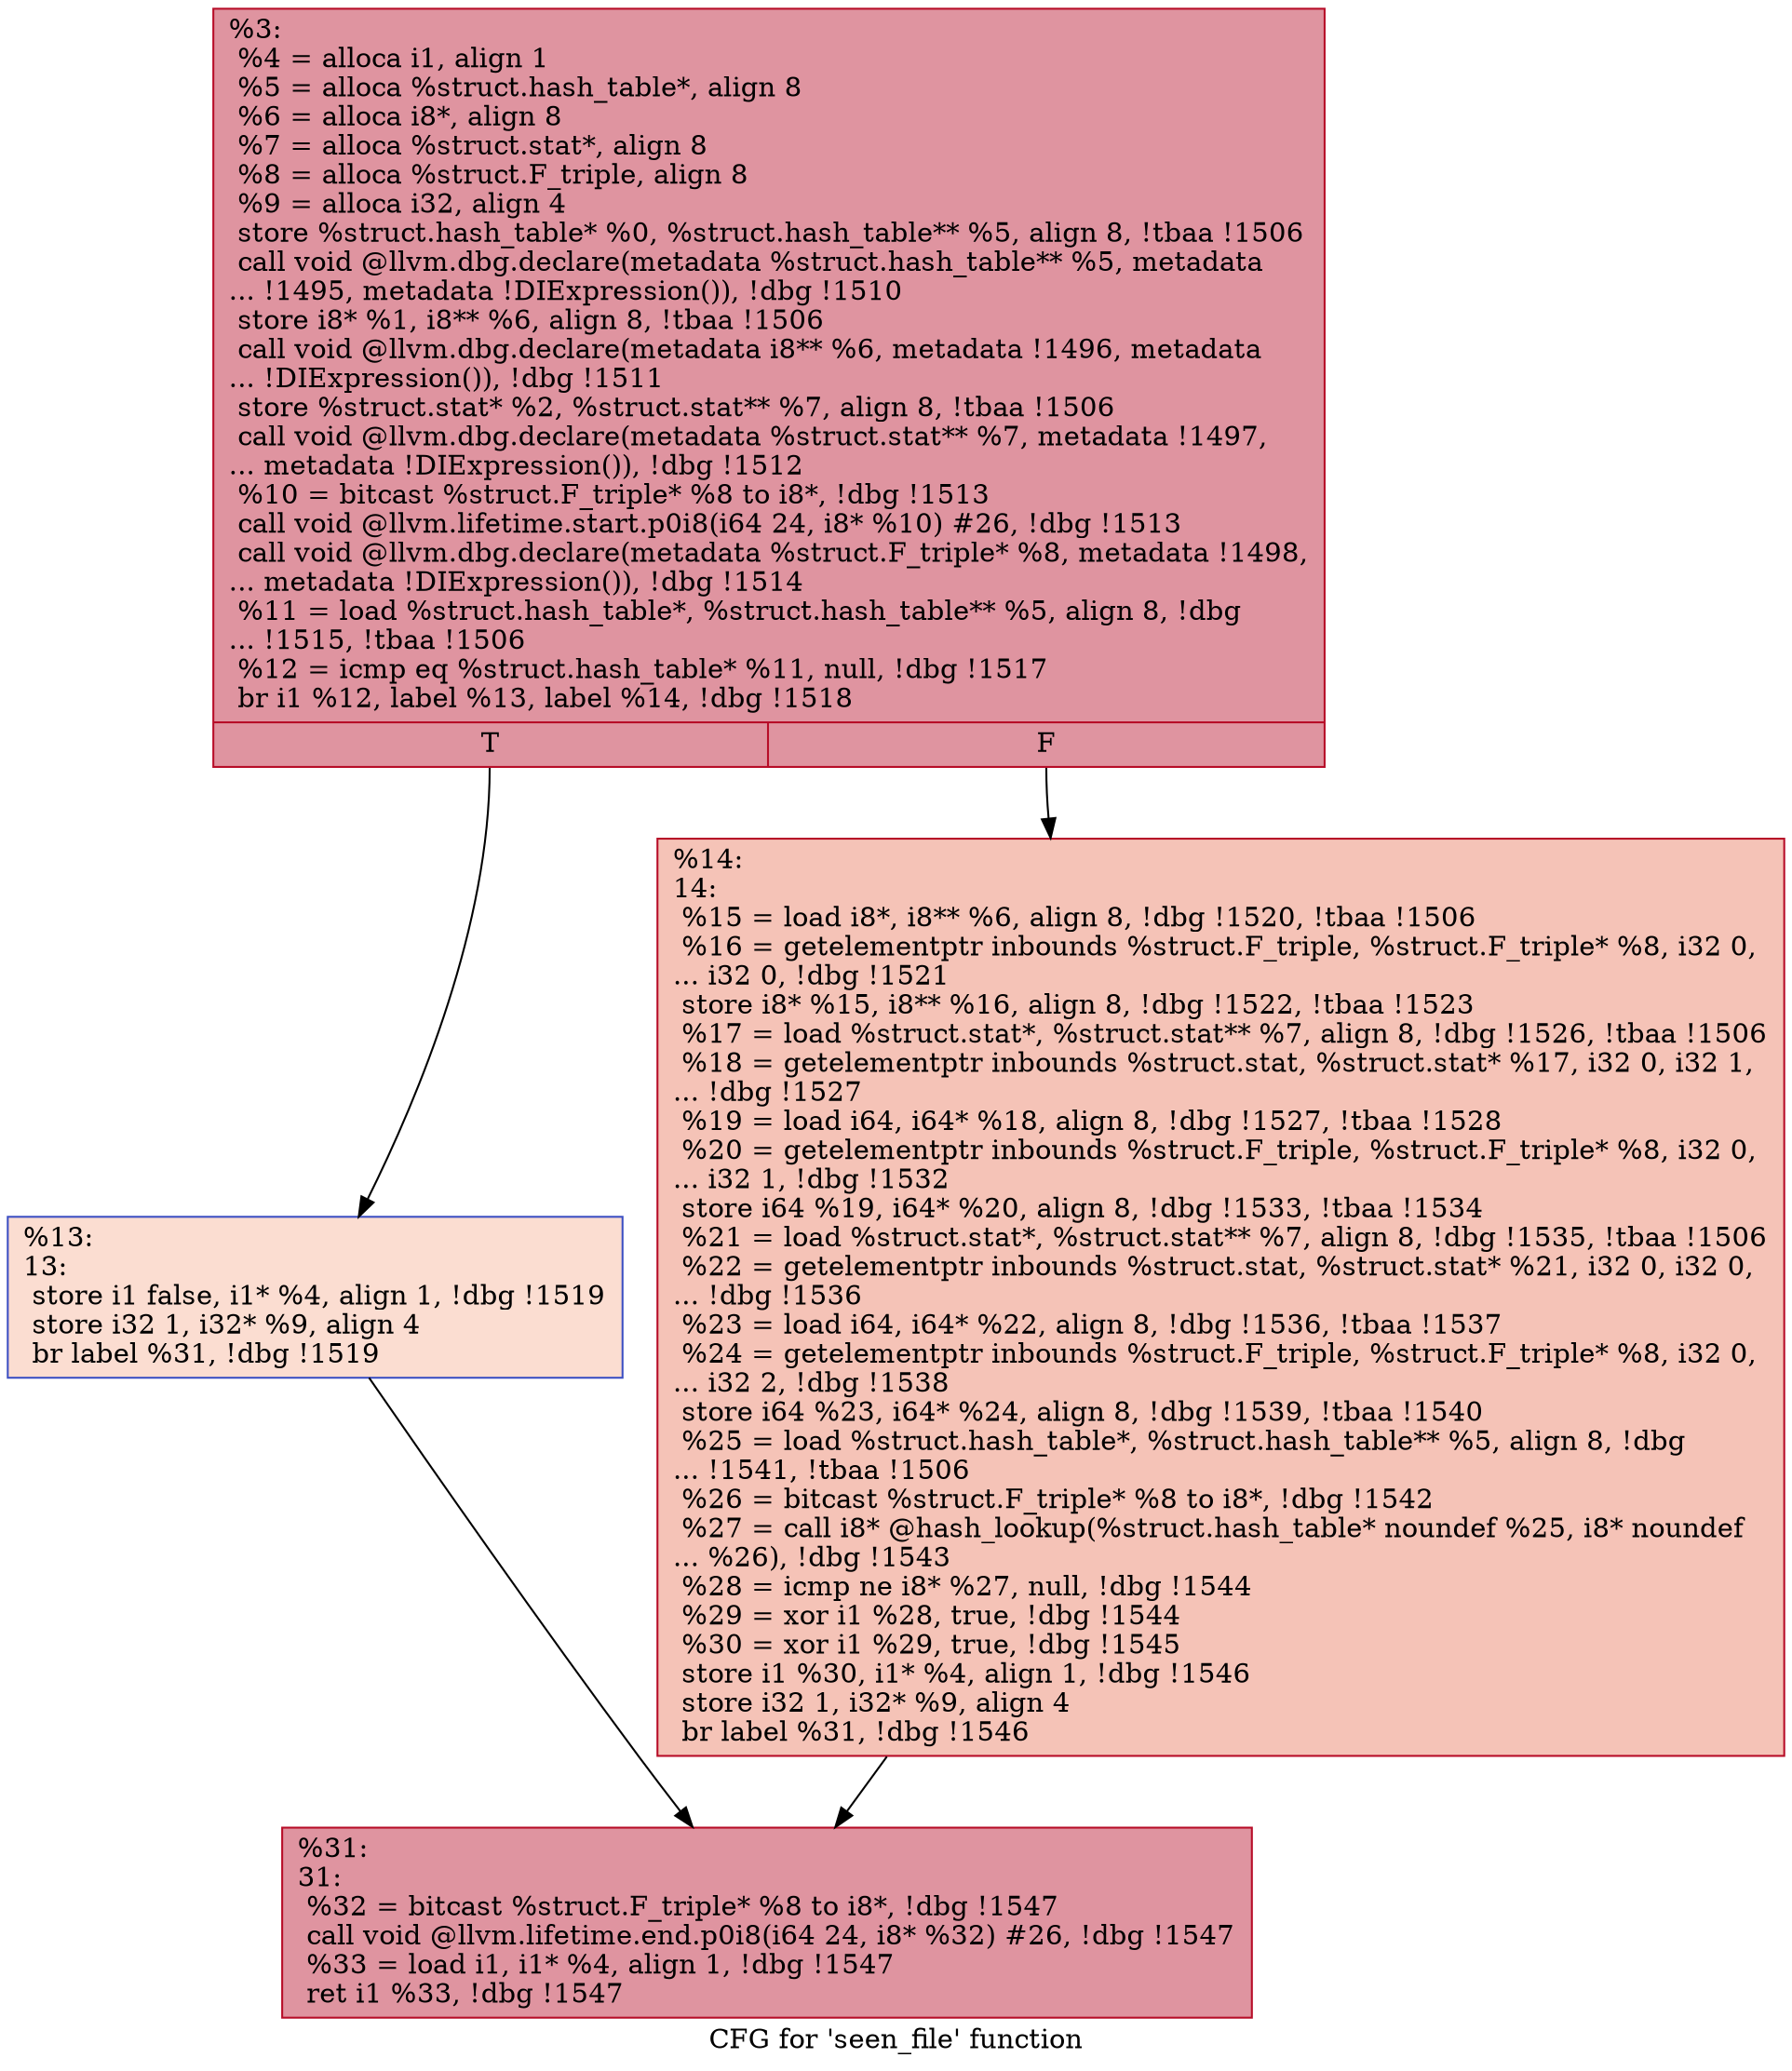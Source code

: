 digraph "CFG for 'seen_file' function" {
	label="CFG for 'seen_file' function";

	Node0xfbca40 [shape=record,color="#b70d28ff", style=filled, fillcolor="#b70d2870",label="{%3:\l  %4 = alloca i1, align 1\l  %5 = alloca %struct.hash_table*, align 8\l  %6 = alloca i8*, align 8\l  %7 = alloca %struct.stat*, align 8\l  %8 = alloca %struct.F_triple, align 8\l  %9 = alloca i32, align 4\l  store %struct.hash_table* %0, %struct.hash_table** %5, align 8, !tbaa !1506\l  call void @llvm.dbg.declare(metadata %struct.hash_table** %5, metadata\l... !1495, metadata !DIExpression()), !dbg !1510\l  store i8* %1, i8** %6, align 8, !tbaa !1506\l  call void @llvm.dbg.declare(metadata i8** %6, metadata !1496, metadata\l... !DIExpression()), !dbg !1511\l  store %struct.stat* %2, %struct.stat** %7, align 8, !tbaa !1506\l  call void @llvm.dbg.declare(metadata %struct.stat** %7, metadata !1497,\l... metadata !DIExpression()), !dbg !1512\l  %10 = bitcast %struct.F_triple* %8 to i8*, !dbg !1513\l  call void @llvm.lifetime.start.p0i8(i64 24, i8* %10) #26, !dbg !1513\l  call void @llvm.dbg.declare(metadata %struct.F_triple* %8, metadata !1498,\l... metadata !DIExpression()), !dbg !1514\l  %11 = load %struct.hash_table*, %struct.hash_table** %5, align 8, !dbg\l... !1515, !tbaa !1506\l  %12 = icmp eq %struct.hash_table* %11, null, !dbg !1517\l  br i1 %12, label %13, label %14, !dbg !1518\l|{<s0>T|<s1>F}}"];
	Node0xfbca40:s0 -> Node0xfbcac0;
	Node0xfbca40:s1 -> Node0xfbcb10;
	Node0xfbcac0 [shape=record,color="#3d50c3ff", style=filled, fillcolor="#f7b39670",label="{%13:\l13:                                               \l  store i1 false, i1* %4, align 1, !dbg !1519\l  store i32 1, i32* %9, align 4\l  br label %31, !dbg !1519\l}"];
	Node0xfbcac0 -> Node0xfbcb60;
	Node0xfbcb10 [shape=record,color="#b70d28ff", style=filled, fillcolor="#e8765c70",label="{%14:\l14:                                               \l  %15 = load i8*, i8** %6, align 8, !dbg !1520, !tbaa !1506\l  %16 = getelementptr inbounds %struct.F_triple, %struct.F_triple* %8, i32 0,\l... i32 0, !dbg !1521\l  store i8* %15, i8** %16, align 8, !dbg !1522, !tbaa !1523\l  %17 = load %struct.stat*, %struct.stat** %7, align 8, !dbg !1526, !tbaa !1506\l  %18 = getelementptr inbounds %struct.stat, %struct.stat* %17, i32 0, i32 1,\l... !dbg !1527\l  %19 = load i64, i64* %18, align 8, !dbg !1527, !tbaa !1528\l  %20 = getelementptr inbounds %struct.F_triple, %struct.F_triple* %8, i32 0,\l... i32 1, !dbg !1532\l  store i64 %19, i64* %20, align 8, !dbg !1533, !tbaa !1534\l  %21 = load %struct.stat*, %struct.stat** %7, align 8, !dbg !1535, !tbaa !1506\l  %22 = getelementptr inbounds %struct.stat, %struct.stat* %21, i32 0, i32 0,\l... !dbg !1536\l  %23 = load i64, i64* %22, align 8, !dbg !1536, !tbaa !1537\l  %24 = getelementptr inbounds %struct.F_triple, %struct.F_triple* %8, i32 0,\l... i32 2, !dbg !1538\l  store i64 %23, i64* %24, align 8, !dbg !1539, !tbaa !1540\l  %25 = load %struct.hash_table*, %struct.hash_table** %5, align 8, !dbg\l... !1541, !tbaa !1506\l  %26 = bitcast %struct.F_triple* %8 to i8*, !dbg !1542\l  %27 = call i8* @hash_lookup(%struct.hash_table* noundef %25, i8* noundef\l... %26), !dbg !1543\l  %28 = icmp ne i8* %27, null, !dbg !1544\l  %29 = xor i1 %28, true, !dbg !1544\l  %30 = xor i1 %29, true, !dbg !1545\l  store i1 %30, i1* %4, align 1, !dbg !1546\l  store i32 1, i32* %9, align 4\l  br label %31, !dbg !1546\l}"];
	Node0xfbcb10 -> Node0xfbcb60;
	Node0xfbcb60 [shape=record,color="#b70d28ff", style=filled, fillcolor="#b70d2870",label="{%31:\l31:                                               \l  %32 = bitcast %struct.F_triple* %8 to i8*, !dbg !1547\l  call void @llvm.lifetime.end.p0i8(i64 24, i8* %32) #26, !dbg !1547\l  %33 = load i1, i1* %4, align 1, !dbg !1547\l  ret i1 %33, !dbg !1547\l}"];
}
